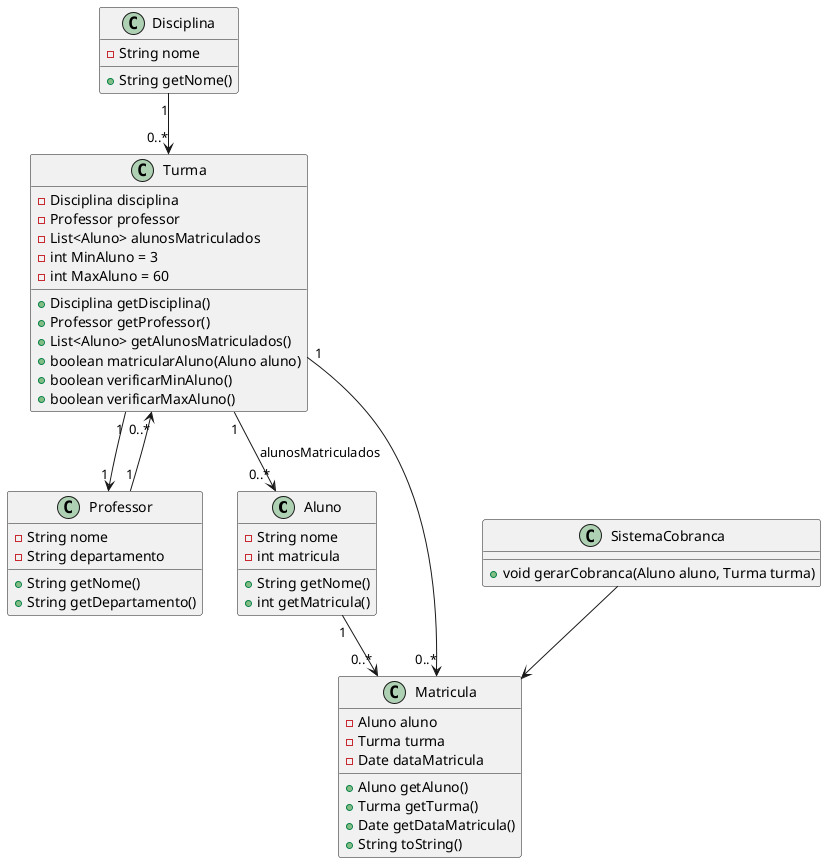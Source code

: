 @startuml

class Aluno {
    - String nome
    - int matricula
    + String getNome()
    + int getMatricula()
}

class Disciplina {
    - String nome
    + String getNome()
}

class Professor {
    - String nome
    - String departamento
    + String getNome()
    + String getDepartamento()
}

class Turma {
    - Disciplina disciplina
    - Professor professor
    - List<Aluno> alunosMatriculados
    - int MinAluno = 3
    - int MaxAluno = 60
    + Disciplina getDisciplina()
    + Professor getProfessor()
    + List<Aluno> getAlunosMatriculados()
    + boolean matricularAluno(Aluno aluno)
    + boolean verificarMinAluno()
    + boolean verificarMaxAluno()
}

class Matricula {
    - Aluno aluno
    - Turma turma
    - Date dataMatricula
    + Aluno getAluno()
    + Turma getTurma()
    + Date getDataMatricula()
    + String toString()
}

class SistemaCobranca {
    + void gerarCobranca(Aluno aluno, Turma turma)
}

Aluno "1" --> "0..*" Matricula
Turma "1" --> "0..*" Matricula
Professor "1" --> "0..*" Turma
Disciplina "1" --> "0..*" Turma
Turma "1" --> "0..*" Aluno : "alunosMatriculados"
Turma "1" --> "1" Professor
SistemaCobranca --> Matricula

@enduml
